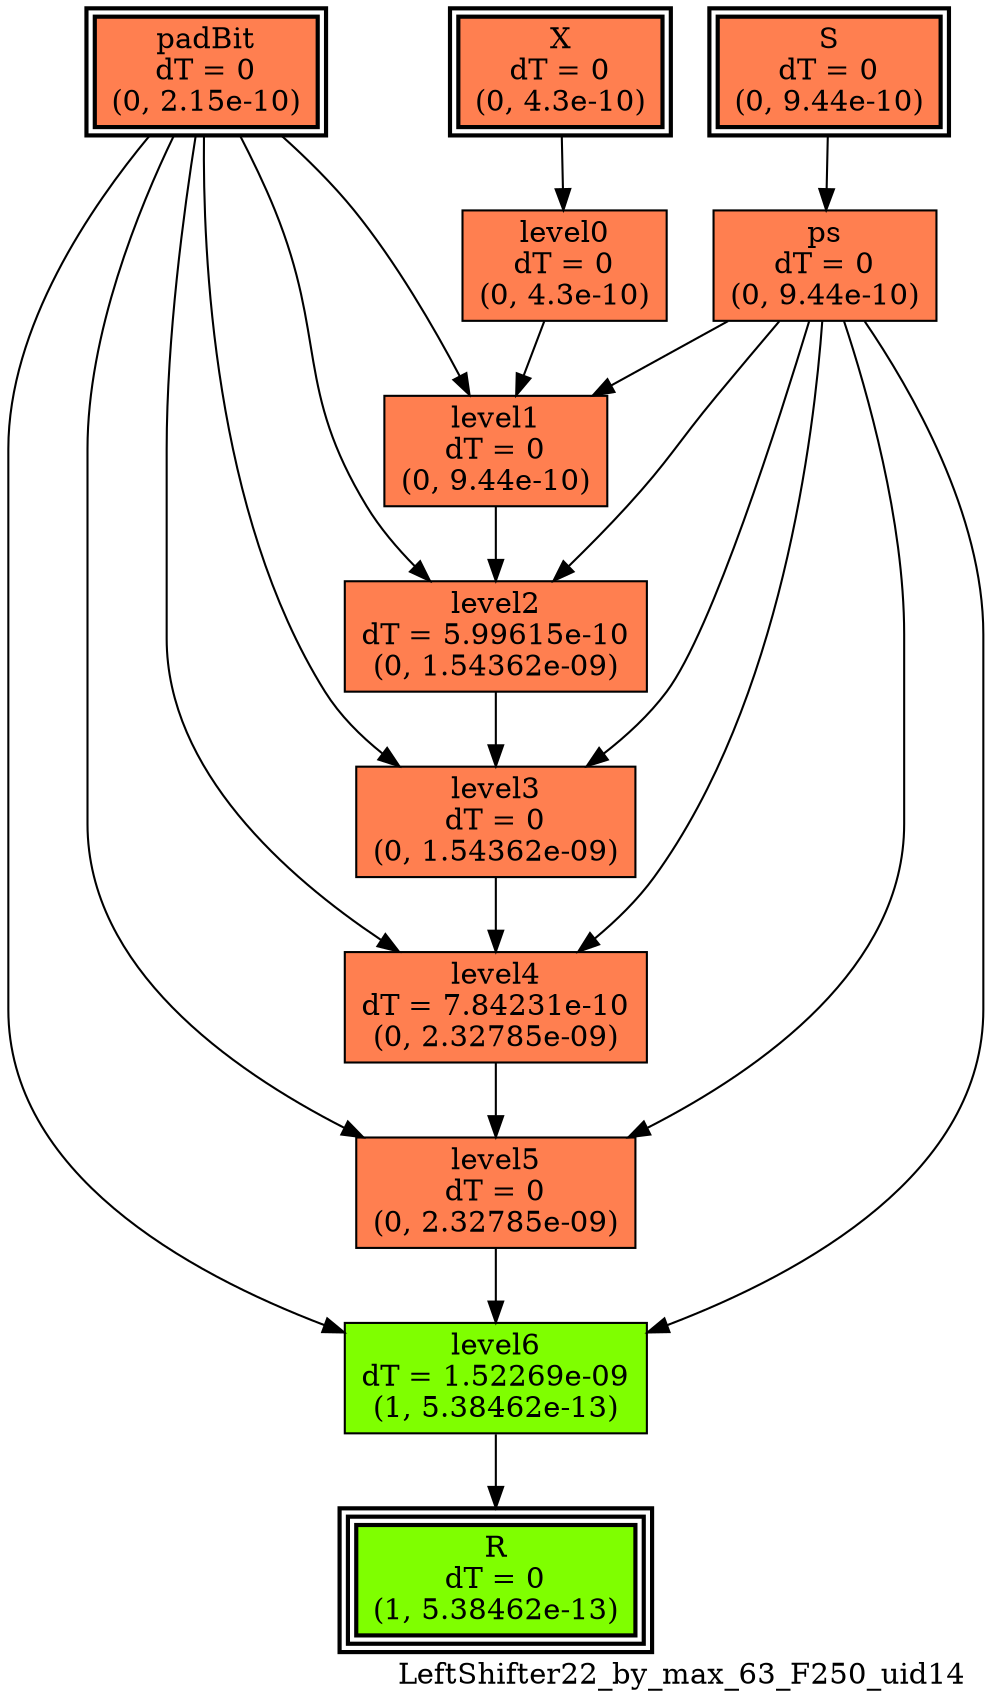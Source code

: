 digraph LeftShifter22_by_max_63_F250_uid14
{
	//graph drawing options
	label=LeftShifter22_by_max_63_F250_uid14;
	labelloc=bottom;
	labeljust=right;
	ratio=auto;
	nodesep=0.25;
	ranksep=0.5;

	//input/output signals of operator LeftShifter22_by_max_63_F250_uid14
	X__LeftShifter22_by_max_63_F250_uid14 [ label="X\ndT = 0\n(0, 4.3e-10)", shape=box, color=black, style="bold, filled", fillcolor=coral, peripheries=2 ];
	S__LeftShifter22_by_max_63_F250_uid14 [ label="S\ndT = 0\n(0, 9.44e-10)", shape=box, color=black, style="bold, filled", fillcolor=coral, peripheries=2 ];
	padBit__LeftShifter22_by_max_63_F250_uid14 [ label="padBit\ndT = 0\n(0, 2.15e-10)", shape=box, color=black, style="bold, filled", fillcolor=coral, peripheries=2 ];
	R__LeftShifter22_by_max_63_F250_uid14 [ label="R\ndT = 0\n(1, 5.38462e-13)", shape=box, color=black, style="bold, filled", fillcolor=chartreuse, peripheries=3 ];
	{rank=same X__LeftShifter22_by_max_63_F250_uid14, S__LeftShifter22_by_max_63_F250_uid14, padBit__LeftShifter22_by_max_63_F250_uid14};
	{rank=same R__LeftShifter22_by_max_63_F250_uid14};
	//internal signals of operator LeftShifter22_by_max_63_F250_uid14
	ps__LeftShifter22_by_max_63_F250_uid14 [ label="ps\ndT = 0\n(0, 9.44e-10)", shape=box, color=black, style=filled, fillcolor=coral, peripheries=1 ];
	level0__LeftShifter22_by_max_63_F250_uid14 [ label="level0\ndT = 0\n(0, 4.3e-10)", shape=box, color=black, style=filled, fillcolor=coral, peripheries=1 ];
	level1__LeftShifter22_by_max_63_F250_uid14 [ label="level1\ndT = 0\n(0, 9.44e-10)", shape=box, color=black, style=filled, fillcolor=coral, peripheries=1 ];
	level2__LeftShifter22_by_max_63_F250_uid14 [ label="level2\ndT = 5.99615e-10\n(0, 1.54362e-09)", shape=box, color=black, style=filled, fillcolor=coral, peripheries=1 ];
	level3__LeftShifter22_by_max_63_F250_uid14 [ label="level3\ndT = 0\n(0, 1.54362e-09)", shape=box, color=black, style=filled, fillcolor=coral, peripheries=1 ];
	level4__LeftShifter22_by_max_63_F250_uid14 [ label="level4\ndT = 7.84231e-10\n(0, 2.32785e-09)", shape=box, color=black, style=filled, fillcolor=coral, peripheries=1 ];
	level5__LeftShifter22_by_max_63_F250_uid14 [ label="level5\ndT = 0\n(0, 2.32785e-09)", shape=box, color=black, style=filled, fillcolor=coral, peripheries=1 ];
	level6__LeftShifter22_by_max_63_F250_uid14 [ label="level6\ndT = 1.52269e-09\n(1, 5.38462e-13)", shape=box, color=black, style=filled, fillcolor=chartreuse, peripheries=1 ];

	//subcomponents of operator LeftShifter22_by_max_63_F250_uid14

	//input and internal signal connections of operator LeftShifter22_by_max_63_F250_uid14
	X__LeftShifter22_by_max_63_F250_uid14 -> level0__LeftShifter22_by_max_63_F250_uid14 [ arrowhead=normal, arrowsize=1.0, arrowtail=normal, color=black, dir=forward  ];
	S__LeftShifter22_by_max_63_F250_uid14 -> ps__LeftShifter22_by_max_63_F250_uid14 [ arrowhead=normal, arrowsize=1.0, arrowtail=normal, color=black, dir=forward  ];
	padBit__LeftShifter22_by_max_63_F250_uid14 -> level1__LeftShifter22_by_max_63_F250_uid14 [ arrowhead=normal, arrowsize=1.0, arrowtail=normal, color=black, dir=forward  ];
	padBit__LeftShifter22_by_max_63_F250_uid14 -> level2__LeftShifter22_by_max_63_F250_uid14 [ arrowhead=normal, arrowsize=1.0, arrowtail=normal, color=black, dir=forward  ];
	padBit__LeftShifter22_by_max_63_F250_uid14 -> level3__LeftShifter22_by_max_63_F250_uid14 [ arrowhead=normal, arrowsize=1.0, arrowtail=normal, color=black, dir=forward  ];
	padBit__LeftShifter22_by_max_63_F250_uid14 -> level4__LeftShifter22_by_max_63_F250_uid14 [ arrowhead=normal, arrowsize=1.0, arrowtail=normal, color=black, dir=forward  ];
	padBit__LeftShifter22_by_max_63_F250_uid14 -> level5__LeftShifter22_by_max_63_F250_uid14 [ arrowhead=normal, arrowsize=1.0, arrowtail=normal, color=black, dir=forward  ];
	padBit__LeftShifter22_by_max_63_F250_uid14 -> level6__LeftShifter22_by_max_63_F250_uid14 [ arrowhead=normal, arrowsize=1.0, arrowtail=normal, color=black, dir=forward  ];
	ps__LeftShifter22_by_max_63_F250_uid14 -> level1__LeftShifter22_by_max_63_F250_uid14 [ arrowhead=normal, arrowsize=1.0, arrowtail=normal, color=black, dir=forward  ];
	ps__LeftShifter22_by_max_63_F250_uid14 -> level2__LeftShifter22_by_max_63_F250_uid14 [ arrowhead=normal, arrowsize=1.0, arrowtail=normal, color=black, dir=forward  ];
	ps__LeftShifter22_by_max_63_F250_uid14 -> level3__LeftShifter22_by_max_63_F250_uid14 [ arrowhead=normal, arrowsize=1.0, arrowtail=normal, color=black, dir=forward  ];
	ps__LeftShifter22_by_max_63_F250_uid14 -> level4__LeftShifter22_by_max_63_F250_uid14 [ arrowhead=normal, arrowsize=1.0, arrowtail=normal, color=black, dir=forward  ];
	ps__LeftShifter22_by_max_63_F250_uid14 -> level5__LeftShifter22_by_max_63_F250_uid14 [ arrowhead=normal, arrowsize=1.0, arrowtail=normal, color=black, dir=forward  ];
	ps__LeftShifter22_by_max_63_F250_uid14 -> level6__LeftShifter22_by_max_63_F250_uid14 [ arrowhead=normal, arrowsize=1.0, arrowtail=normal, color=black, dir=forward  ];
	level0__LeftShifter22_by_max_63_F250_uid14 -> level1__LeftShifter22_by_max_63_F250_uid14 [ arrowhead=normal, arrowsize=1.0, arrowtail=normal, color=black, dir=forward  ];
	level1__LeftShifter22_by_max_63_F250_uid14 -> level2__LeftShifter22_by_max_63_F250_uid14 [ arrowhead=normal, arrowsize=1.0, arrowtail=normal, color=black, dir=forward  ];
	level2__LeftShifter22_by_max_63_F250_uid14 -> level3__LeftShifter22_by_max_63_F250_uid14 [ arrowhead=normal, arrowsize=1.0, arrowtail=normal, color=black, dir=forward  ];
	level3__LeftShifter22_by_max_63_F250_uid14 -> level4__LeftShifter22_by_max_63_F250_uid14 [ arrowhead=normal, arrowsize=1.0, arrowtail=normal, color=black, dir=forward  ];
	level4__LeftShifter22_by_max_63_F250_uid14 -> level5__LeftShifter22_by_max_63_F250_uid14 [ arrowhead=normal, arrowsize=1.0, arrowtail=normal, color=black, dir=forward  ];
	level5__LeftShifter22_by_max_63_F250_uid14 -> level6__LeftShifter22_by_max_63_F250_uid14 [ arrowhead=normal, arrowsize=1.0, arrowtail=normal, color=black, dir=forward  ];
	level6__LeftShifter22_by_max_63_F250_uid14 -> R__LeftShifter22_by_max_63_F250_uid14 [ arrowhead=normal, arrowsize=1.0, arrowtail=normal, color=black, dir=forward  ];
}

